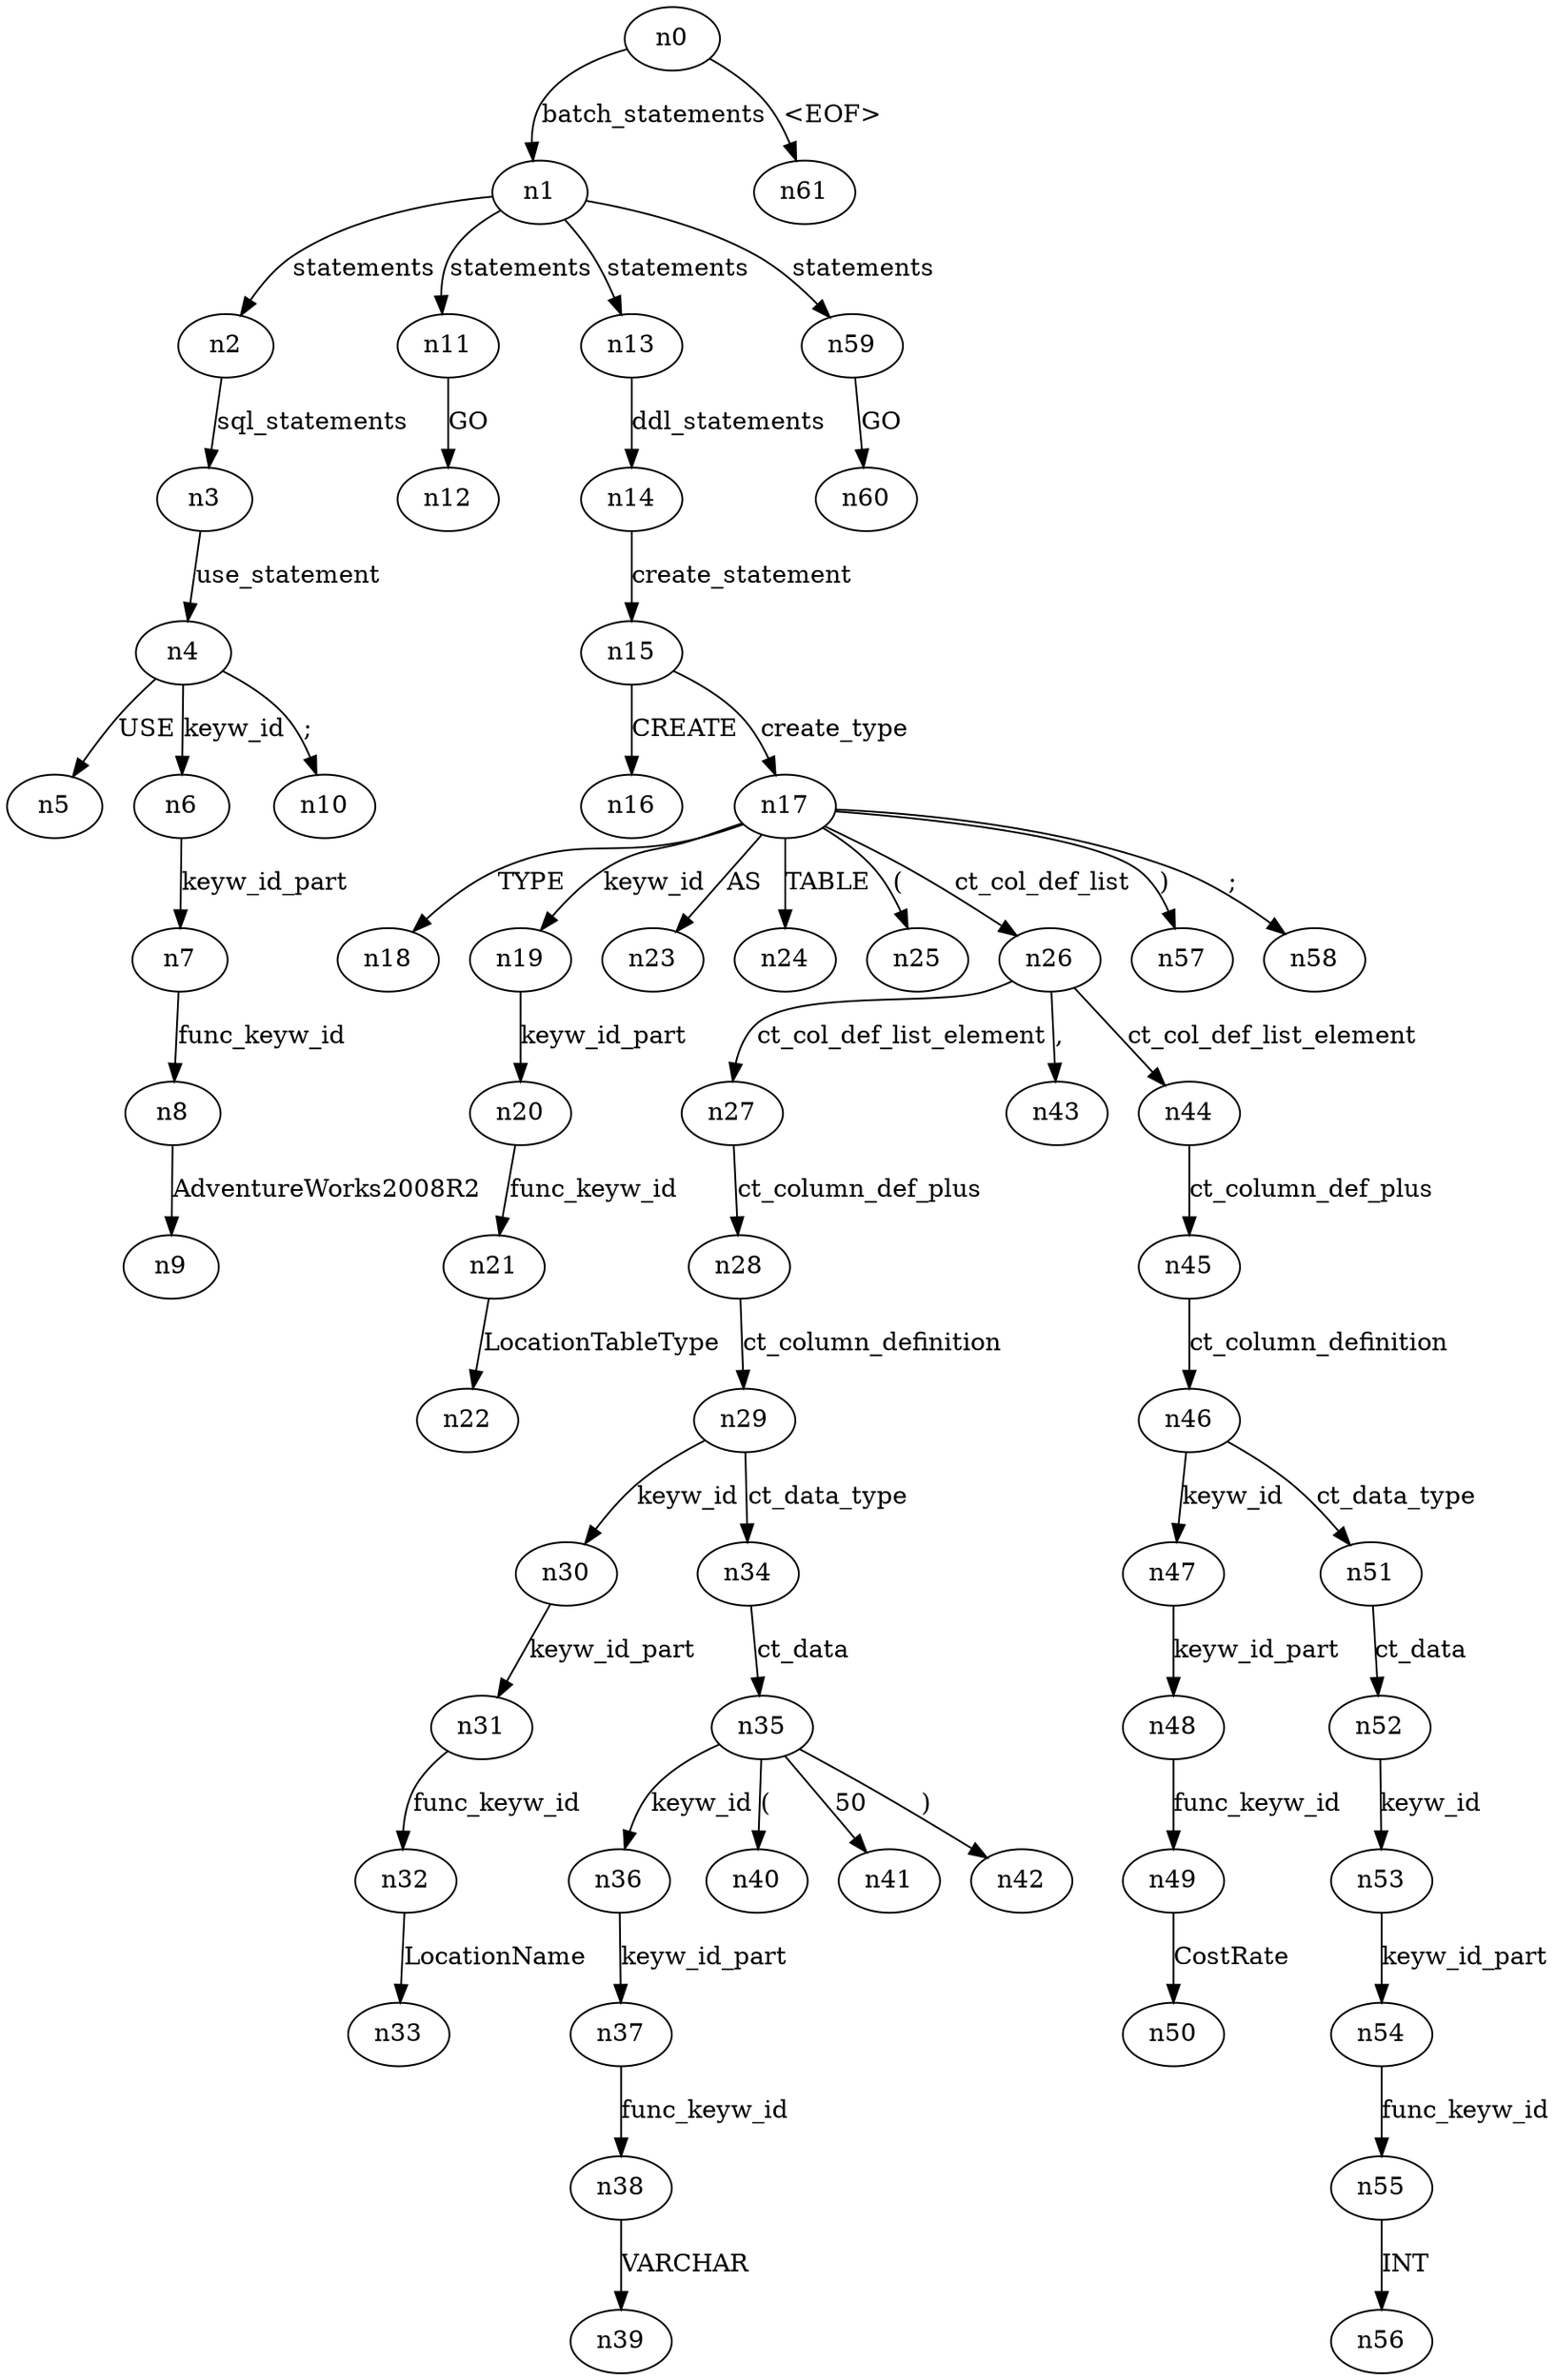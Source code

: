digraph ParseTree {
  n0 -> n1 [label="batch_statements"];
  n1 -> n2 [label="statements"];
  n2 -> n3 [label="sql_statements"];
  n3 -> n4 [label="use_statement"];
  n4 -> n5 [label="USE"];
  n4 -> n6 [label="keyw_id"];
  n6 -> n7 [label="keyw_id_part"];
  n7 -> n8 [label="func_keyw_id"];
  n8 -> n9 [label="AdventureWorks2008R2"];
  n4 -> n10 [label=";"];
  n1 -> n11 [label="statements"];
  n11 -> n12 [label="GO"];
  n1 -> n13 [label="statements"];
  n13 -> n14 [label="ddl_statements"];
  n14 -> n15 [label="create_statement"];
  n15 -> n16 [label="CREATE"];
  n15 -> n17 [label="create_type"];
  n17 -> n18 [label="TYPE"];
  n17 -> n19 [label="keyw_id"];
  n19 -> n20 [label="keyw_id_part"];
  n20 -> n21 [label="func_keyw_id"];
  n21 -> n22 [label="LocationTableType"];
  n17 -> n23 [label="AS"];
  n17 -> n24 [label="TABLE"];
  n17 -> n25 [label="("];
  n17 -> n26 [label="ct_col_def_list"];
  n26 -> n27 [label="ct_col_def_list_element"];
  n27 -> n28 [label="ct_column_def_plus"];
  n28 -> n29 [label="ct_column_definition"];
  n29 -> n30 [label="keyw_id"];
  n30 -> n31 [label="keyw_id_part"];
  n31 -> n32 [label="func_keyw_id"];
  n32 -> n33 [label="LocationName"];
  n29 -> n34 [label="ct_data_type"];
  n34 -> n35 [label="ct_data"];
  n35 -> n36 [label="keyw_id"];
  n36 -> n37 [label="keyw_id_part"];
  n37 -> n38 [label="func_keyw_id"];
  n38 -> n39 [label="VARCHAR"];
  n35 -> n40 [label="("];
  n35 -> n41 [label="50"];
  n35 -> n42 [label=")"];
  n26 -> n43 [label=","];
  n26 -> n44 [label="ct_col_def_list_element"];
  n44 -> n45 [label="ct_column_def_plus"];
  n45 -> n46 [label="ct_column_definition"];
  n46 -> n47 [label="keyw_id"];
  n47 -> n48 [label="keyw_id_part"];
  n48 -> n49 [label="func_keyw_id"];
  n49 -> n50 [label="CostRate"];
  n46 -> n51 [label="ct_data_type"];
  n51 -> n52 [label="ct_data"];
  n52 -> n53 [label="keyw_id"];
  n53 -> n54 [label="keyw_id_part"];
  n54 -> n55 [label="func_keyw_id"];
  n55 -> n56 [label="INT"];
  n17 -> n57 [label=")"];
  n17 -> n58 [label=";"];
  n1 -> n59 [label="statements"];
  n59 -> n60 [label="GO"];
  n0 -> n61 [label="<EOF>"];
}